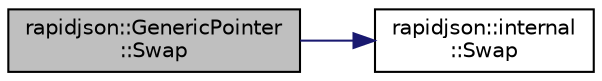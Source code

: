 digraph "rapidjson::GenericPointer::Swap"
{
 // INTERACTIVE_SVG=YES
 // LATEX_PDF_SIZE
  edge [fontname="Helvetica",fontsize="10",labelfontname="Helvetica",labelfontsize="10"];
  node [fontname="Helvetica",fontsize="10",shape=record];
  rankdir="LR";
  Node23 [label="rapidjson::GenericPointer\l::Swap",height=0.2,width=0.4,color="black", fillcolor="grey75", style="filled", fontcolor="black",tooltip="Swap the content of this pointer with an other."];
  Node23 -> Node24 [color="midnightblue",fontsize="10",style="solid",fontname="Helvetica"];
  Node24 [label="rapidjson::internal\l::Swap",height=0.2,width=0.4,color="black", fillcolor="white", style="filled",URL="$namespacerapidjson_1_1internal.html#a68791bde4229e786fa02b0833fee0bef",tooltip="Custom swap() to avoid dependency on C++ <algorithm> header."];
}
